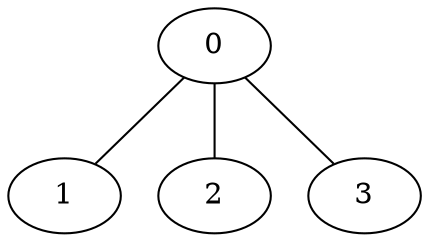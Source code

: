 graph "sampletest150-mod3_image22.bmp" {
	0	 [type=intersection,
		x=259,
		y=170];
	1	 [type=endpoint,
		x=76,
		y="-16"];
	0 -- 1	 [angle0=".79",
		frequency=1,
		type0=line];
	2	 [type=endpoint,
		x=453,
		y="-34"];
	0 -- 2	 [angle0="-.81",
		frequency=1,
		type0=line];
	3	 [type=endpoint,
		x=251,
		y=541];
	0 -- 3	 [angle0="-1.55",
		frequency=1,
		type0=line];
}
